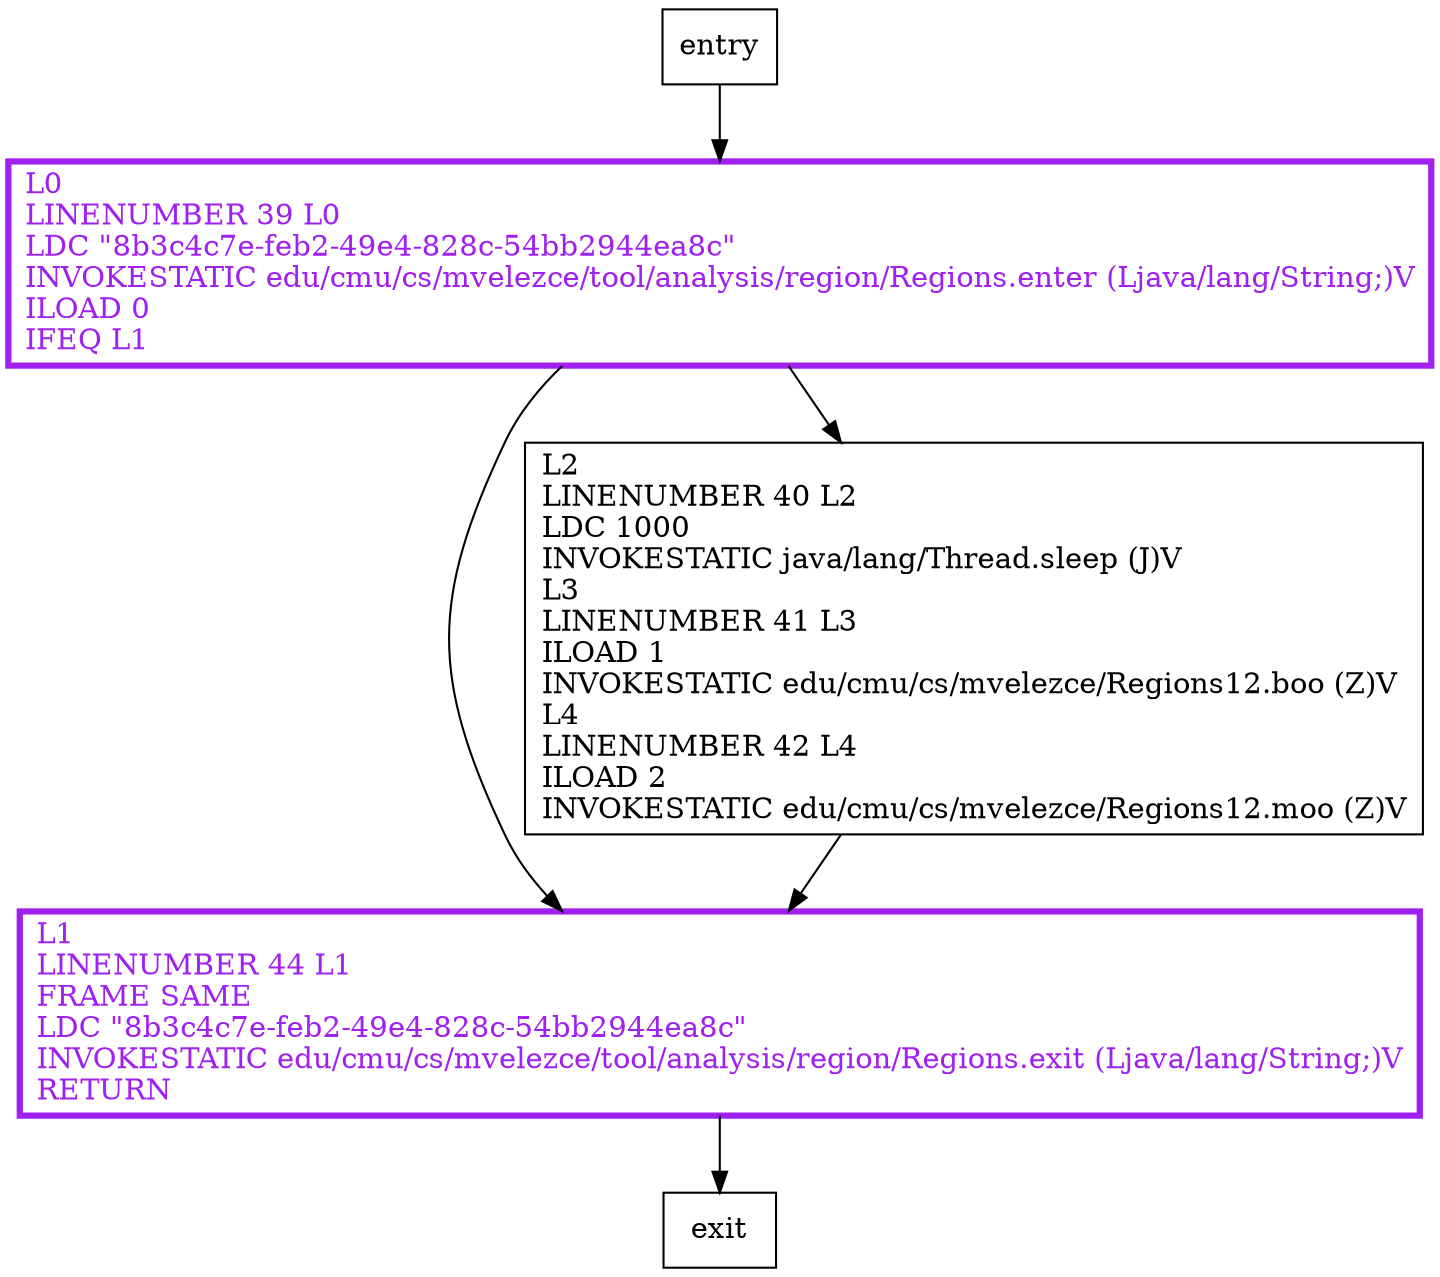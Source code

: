 digraph foo {
node [shape=record];
167275971 [label="L1\lLINENUMBER 44 L1\lFRAME SAME\lLDC \"8b3c4c7e-feb2-49e4-828c-54bb2944ea8c\"\lINVOKESTATIC edu/cmu/cs/mvelezce/tool/analysis/region/Regions.exit (Ljava/lang/String;)V\lRETURN\l"];
1104243907 [label="L2\lLINENUMBER 40 L2\lLDC 1000\lINVOKESTATIC java/lang/Thread.sleep (J)V\lL3\lLINENUMBER 41 L3\lILOAD 1\lINVOKESTATIC edu/cmu/cs/mvelezce/Regions12.boo (Z)V\lL4\lLINENUMBER 42 L4\lILOAD 2\lINVOKESTATIC edu/cmu/cs/mvelezce/Regions12.moo (Z)V\l"];
2083951216 [label="L0\lLINENUMBER 39 L0\lLDC \"8b3c4c7e-feb2-49e4-828c-54bb2944ea8c\"\lINVOKESTATIC edu/cmu/cs/mvelezce/tool/analysis/region/Regions.enter (Ljava/lang/String;)V\lILOAD 0\lIFEQ L1\l"];
entry;
exit;
entry -> 2083951216;
167275971 -> exit;
1104243907 -> 167275971;
2083951216 -> 167275971;
2083951216 -> 1104243907;
167275971[fontcolor="purple", penwidth=3, color="purple"];
2083951216[fontcolor="purple", penwidth=3, color="purple"];
}
